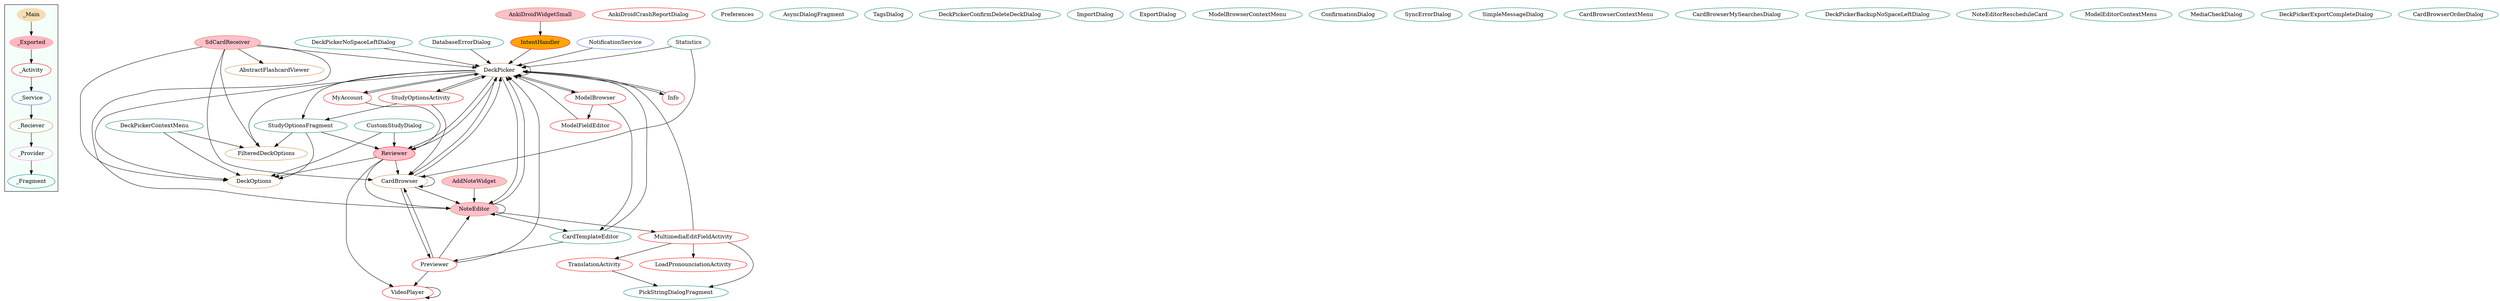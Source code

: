 digraph G {
subgraph cluster_legend{ 
bgcolor=mintcream;
_Activity[color = red];
_Service[color = royalblue];
_Provider[color = violet];
_Reciever[color = peru];
_Fragment[color = teal];
_Main[style=filled, fillcolor=wheat, color = mintcream];
_Exported[style=filled, fillcolor=lightpink, color = mintcream];
_Main -> _Exported -> _Activity -> _Service -> _Reciever -> _Provider -> _Fragment; 
}
DeckPicker[color = red];
ModelFieldEditor[color = red];
Info[color = red];
MultimediaEditFieldActivity[color = red];
VideoPlayer[color = red];
FilteredDeckOptions[color = red];
IntentHandler[style=filled, fillcolor=orange, color = red];
AnkiDroidCrashReportDialog[color = red];
LoadPronounciationActivity[color = red];
CardBrowser[color = red];
MyAccount[color = red];
CardTemplateEditor[color = red];
StudyOptionsActivity[color = red];
Reviewer[style=filled, fillcolor=pink, color = red];
Statistics[color = red];
Previewer[color = red];
TranslationActivity[color = red];
NoteEditor[style=filled, fillcolor=pink, color = red];
Preferences[color = red];
DeckOptions[color = red];
ModelBrowser[color = red];
NotificationService[color = royalblue];
AnkiDroidWidgetSmall[color = royalblue];
FilteredDeckOptions[color = peru];
AbstractFlashcardViewer[color = peru];
AnkiDroidWidgetSmall[color = peru];
NoteEditor[color = peru];
DeckOptions[color = peru];
CardBrowser[color = peru];
AddNoteWidget[style=filled, fillcolor=pink, color = peru];
SdCardReceiver[style=filled, fillcolor=pink, color = peru];
AnkiDroidWidgetSmall[style=filled, fillcolor=pink, color = peru];
DeckPicker[color = peru];
AsyncDialogFragment[color = teal];
TagsDialog[color = teal];
DeckPickerConfirmDeleteDeckDialog[color = teal];
ImportDialog[color = teal];
ExportDialog[color = teal];
ModelBrowserContextMenu[color = teal];
StudyOptionsFragment[color = teal];
ConfirmationDialog[color = teal];
DeckPickerNoSpaceLeftDialog[color = teal];
SyncErrorDialog[color = teal];
SimpleMessageDialog[color = teal];
PickStringDialogFragment[color = teal];
CardBrowserContextMenu[color = teal];
CardBrowserMySearchesDialog[color = teal];
DeckPickerBackupNoSpaceLeftDialog[color = teal];
NoteEditorRescheduleCard[color = teal];
Statistics[color = teal];
Statistics[color = teal];
DatabaseErrorDialog[color = teal];
ModelEditorContextMenu[color = teal];
DeckPickerContextMenu[color = teal];
Preferences[color = teal];
CustomStudyDialog[color = teal];
MediaCheckDialog[color = teal];
Statistics[color = teal];
DeckPickerExportCompleteDialog[color = teal];
CardTemplateEditor[color = teal];
CardBrowserOrderDialog[color = teal];
MultimediaEditFieldActivity->DeckPicker;
MultimediaEditFieldActivity->LoadPronounciationActivity;
MultimediaEditFieldActivity->TranslationActivity;
MultimediaEditFieldActivity->PickStringDialogFragment;
VideoPlayer->VideoPlayer;
IntentHandler->DeckPicker;
CardTemplateEditor->DeckPicker;
CardTemplateEditor->Previewer;
Previewer->DeckPicker;
Previewer->VideoPlayer;
Previewer->CardBrowser;
Previewer->NoteEditor;
AnkiDroidWidgetSmall->IntentHandler;
DeckPicker->FilteredDeckOptions;
DeckPicker->CardBrowser;
DeckPicker->StudyOptionsFragment;
DeckPicker->DeckPicker;
DeckPicker->StudyOptionsActivity;
DeckPicker->Info;
DeckPicker->ModelBrowser;
DeckPicker->NoteEditor;
DeckPicker->Reviewer;
DeckPicker->DeckOptions;
DeckPicker->MyAccount;
CardBrowser->NoteEditor;
CardBrowser->DeckPicker;
CardBrowser->Previewer;
CardBrowser->CardBrowser;
DatabaseErrorDialog->DeckPicker;
DeckPickerContextMenu->FilteredDeckOptions;
DeckPickerContextMenu->DeckOptions;
StudyOptionsActivity->DeckPicker;
StudyOptionsActivity->StudyOptionsFragment;
StudyOptionsActivity->CardBrowser;
Reviewer->VideoPlayer;
Reviewer->NoteEditor;
Reviewer->CardBrowser;
Reviewer->DeckPicker;
Reviewer->DeckOptions;
Statistics->DeckPicker;
Statistics->CardBrowser;
NotificationService->DeckPicker;
NoteEditor->DeckPicker;
NoteEditor->MultimediaEditFieldActivity;
NoteEditor->CardTemplateEditor;
NoteEditor->NoteEditor;
ModelBrowser->CardTemplateEditor;
ModelBrowser->DeckPicker;
ModelBrowser->ModelFieldEditor;
ModelFieldEditor->DeckPicker;
Info->DeckPicker;
StudyOptionsFragment->Reviewer;
StudyOptionsFragment->FilteredDeckOptions;
StudyOptionsFragment->DeckOptions;
AddNoteWidget->NoteEditor;
SdCardReceiver->DeckPicker;
SdCardReceiver->AbstractFlashcardViewer;
SdCardReceiver->NoteEditor;
SdCardReceiver->FilteredDeckOptions;
SdCardReceiver->DeckOptions;
SdCardReceiver->CardBrowser;
MyAccount->DeckPicker;
MyAccount->Reviewer;
DeckPickerNoSpaceLeftDialog->DeckPicker;
TranslationActivity->PickStringDialogFragment;
CustomStudyDialog->Reviewer;
CustomStudyDialog->DeckOptions;
}

